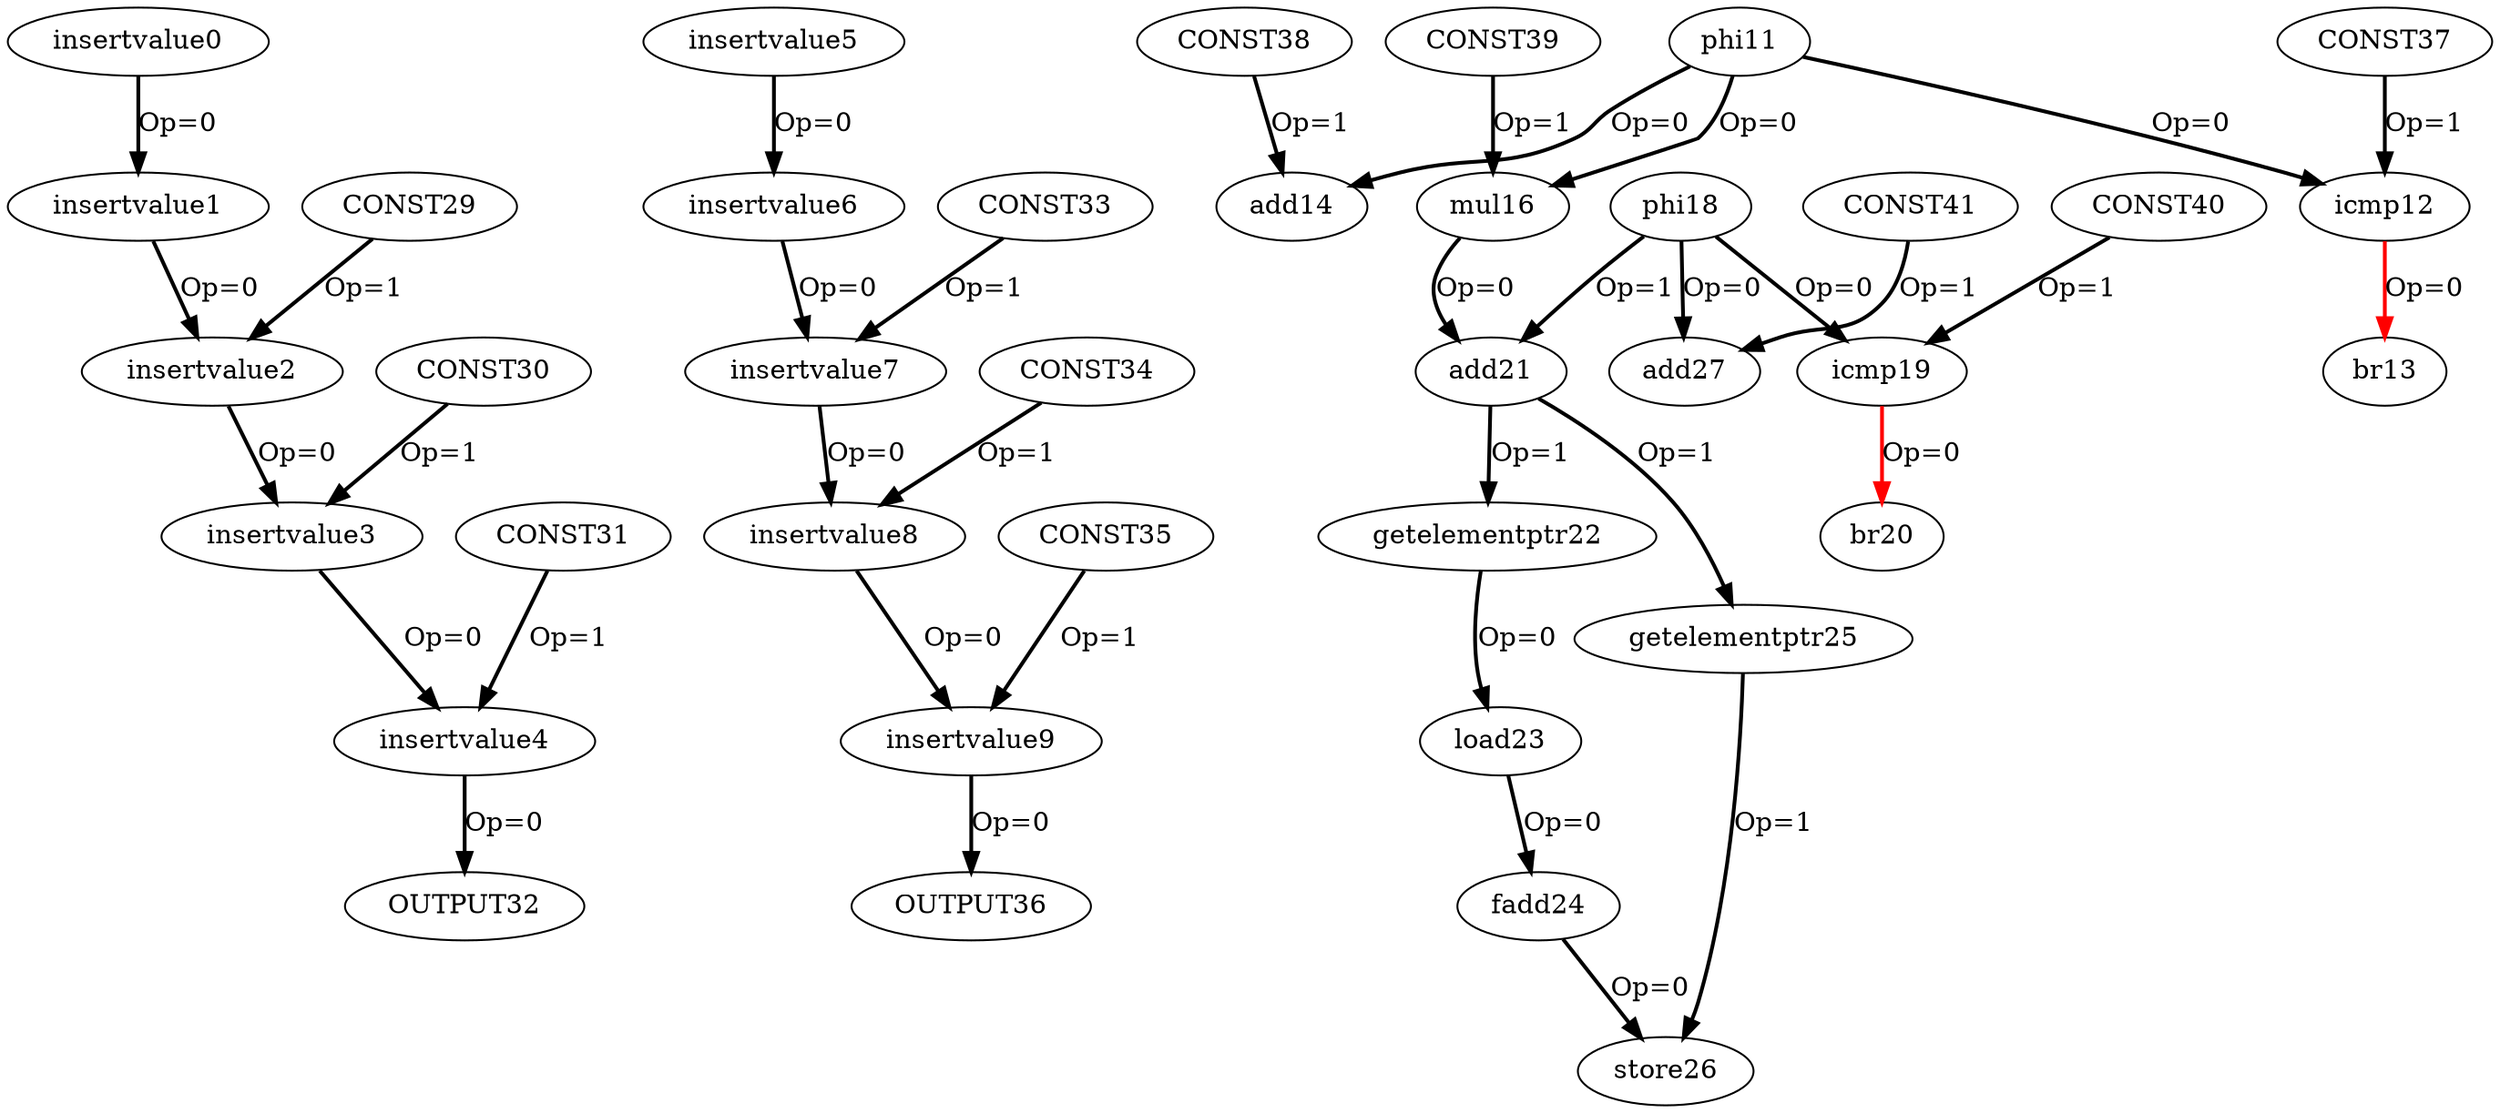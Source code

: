 digraph G {
subgraph cluster_1{
style = "dashed";
label = "level1";
subgraph cluster_0{
style = "dashed";
label = "level0";
}
}
insertvalue0 -> insertvalue1[color = black, style = bold, label = "Op=0"];
insertvalue1 -> insertvalue2[color = black, style = bold, label = "Op=0"];
CONST29 -> insertvalue2[color = black, style = bold, label = "Op=1"];
insertvalue2 -> insertvalue3[color = black, style = bold, label = "Op=0"];
CONST30 -> insertvalue3[color = black, style = bold, label = "Op=1"];
insertvalue3 -> insertvalue4[color = black, style = bold, label = "Op=0"];
CONST31 -> insertvalue4[color = black, style = bold, label = "Op=1"];
insertvalue4 -> OUTPUT32[color = black, style = bold, label = "Op=0"];
insertvalue5 -> insertvalue6[color = black, style = bold, label = "Op=0"];
insertvalue6 -> insertvalue7[color = black, style = bold, label = "Op=0"];
CONST33 -> insertvalue7[color = black, style = bold, label = "Op=1"];
insertvalue7 -> insertvalue8[color = black, style = bold, label = "Op=0"];
CONST34 -> insertvalue8[color = black, style = bold, label = "Op=1"];
insertvalue8 -> insertvalue9[color = black, style = bold, label = "Op=0"];
CONST35 -> insertvalue9[color = black, style = bold, label = "Op=1"];
insertvalue9 -> OUTPUT36[color = black, style = bold, label = "Op=0"];
phi11 -> add14[color = black, style = bold, label = "Op=0"];
phi11 -> mul16[color = black, style = bold, label = "Op=0"];
phi11 -> icmp12[color = black, style = bold, label = "Op=0"];
CONST37 -> icmp12[color = black, style = bold, label = "Op=1"];
icmp12 -> br13[color = red, style = bold, label = "Op=0"];
CONST38 -> add14[color = black, style = bold, label = "Op=1"];
CONST39 -> mul16[color = black, style = bold, label = "Op=1"];
mul16 -> add21[color = black, style = bold, label = "Op=0"];
phi18 -> add27[color = black, style = bold, label = "Op=0"];
phi18 -> add21[color = black, style = bold, label = "Op=1"];
phi18 -> icmp19[color = black, style = bold, label = "Op=0"];
CONST40 -> icmp19[color = black, style = bold, label = "Op=1"];
icmp19 -> br20[color = red, style = bold, label = "Op=0"];
add21 -> getelementptr25[color = black, style = bold, label = "Op=1"];
add21 -> getelementptr22[color = black, style = bold, label = "Op=1"];
getelementptr22 -> load23[color = black, style = bold, label = "Op=0"];
load23 -> fadd24[color = black, style = bold, label = "Op=0"];
fadd24 -> store26[color = black, style = bold, label = "Op=0"];
getelementptr25 -> store26[color = black, style = bold, label = "Op=1"];
CONST41 -> add27[color = black, style = bold, label = "Op=1"];
}

